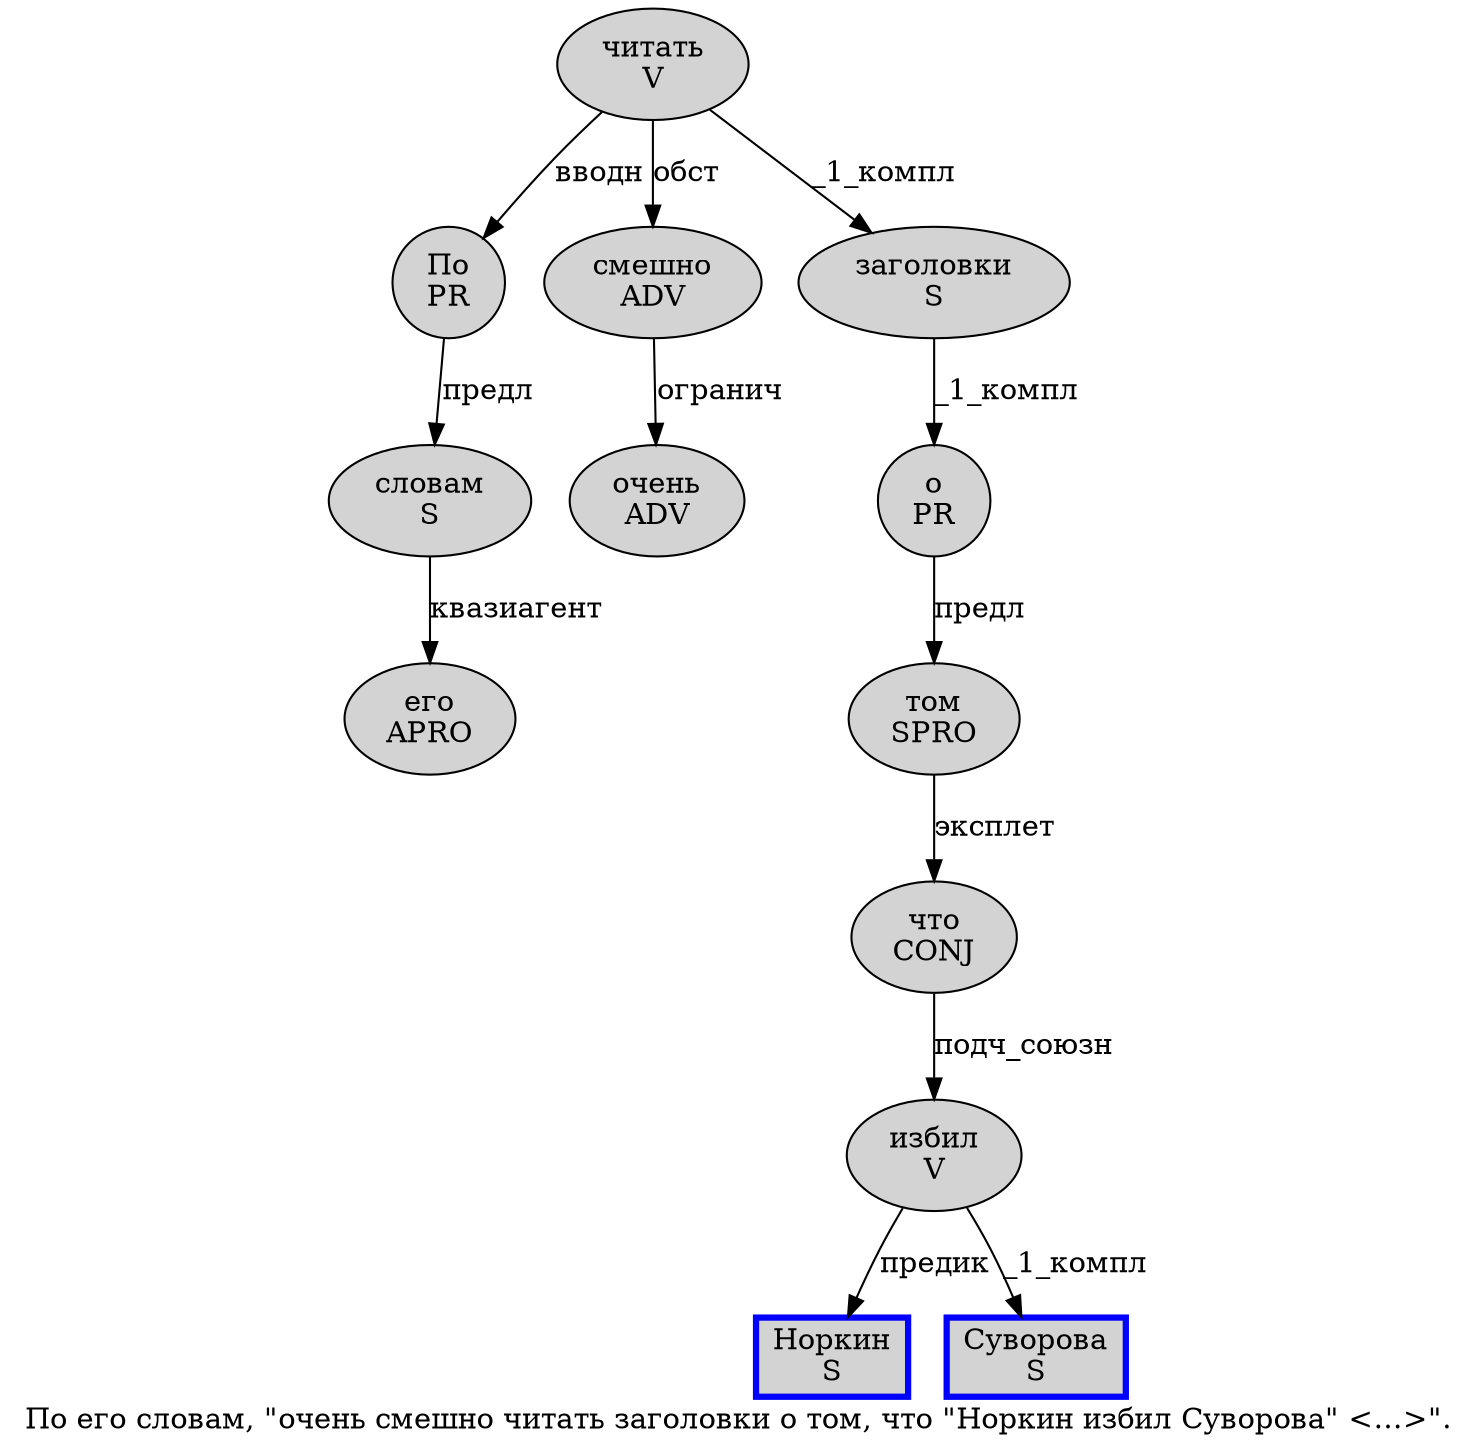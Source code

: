 digraph SENTENCE_1083 {
	graph [label="По его словам, \"очень смешно читать заголовки о том, что \"Норкин избил Суворова\" <…>\"."]
	node [style=filled]
		0 [label="По
PR" color="" fillcolor=lightgray penwidth=1 shape=ellipse]
		1 [label="его
APRO" color="" fillcolor=lightgray penwidth=1 shape=ellipse]
		2 [label="словам
S" color="" fillcolor=lightgray penwidth=1 shape=ellipse]
		5 [label="очень
ADV" color="" fillcolor=lightgray penwidth=1 shape=ellipse]
		6 [label="смешно
ADV" color="" fillcolor=lightgray penwidth=1 shape=ellipse]
		7 [label="читать
V" color="" fillcolor=lightgray penwidth=1 shape=ellipse]
		8 [label="заголовки
S" color="" fillcolor=lightgray penwidth=1 shape=ellipse]
		9 [label="о
PR" color="" fillcolor=lightgray penwidth=1 shape=ellipse]
		10 [label="том
SPRO" color="" fillcolor=lightgray penwidth=1 shape=ellipse]
		12 [label="что
CONJ" color="" fillcolor=lightgray penwidth=1 shape=ellipse]
		14 [label="Норкин
S" color=blue fillcolor=lightgray penwidth=3 shape=box]
		15 [label="избил
V" color="" fillcolor=lightgray penwidth=1 shape=ellipse]
		16 [label="Суворова
S" color=blue fillcolor=lightgray penwidth=3 shape=box]
			2 -> 1 [label="квазиагент"]
			6 -> 5 [label="огранич"]
			0 -> 2 [label="предл"]
			7 -> 0 [label="вводн"]
			7 -> 6 [label="обст"]
			7 -> 8 [label="_1_компл"]
			8 -> 9 [label="_1_компл"]
			9 -> 10 [label="предл"]
			15 -> 14 [label="предик"]
			15 -> 16 [label="_1_компл"]
			12 -> 15 [label="подч_союзн"]
			10 -> 12 [label="эксплет"]
}